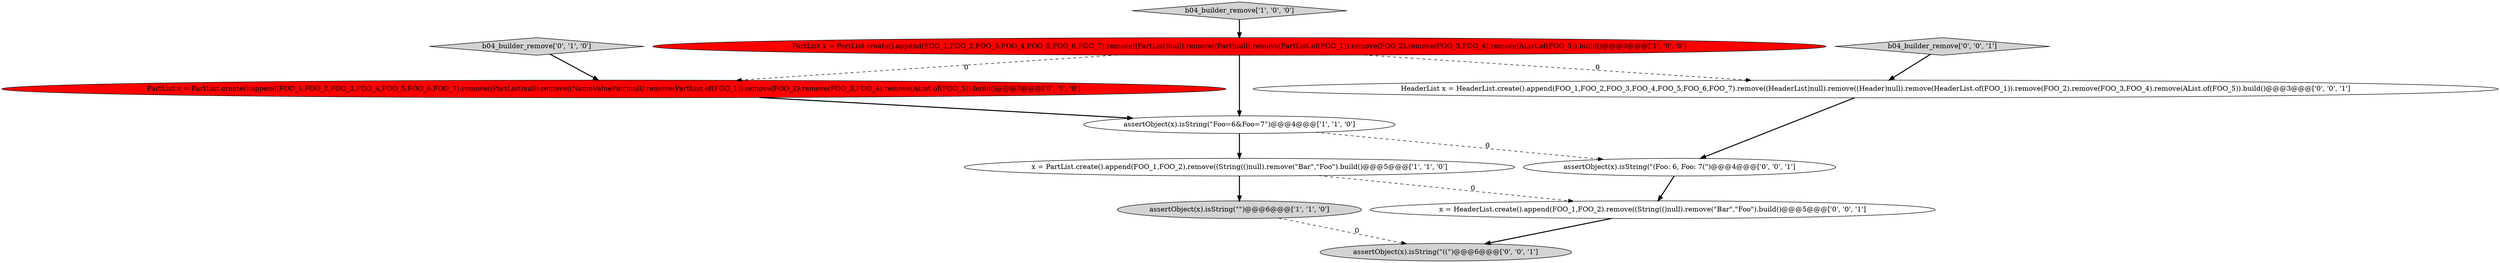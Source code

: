 digraph {
5 [style = filled, label = "b04_builder_remove['0', '1', '0']", fillcolor = lightgray, shape = diamond image = "AAA0AAABBB2BBB"];
7 [style = filled, label = "b04_builder_remove['0', '0', '1']", fillcolor = lightgray, shape = diamond image = "AAA0AAABBB3BBB"];
3 [style = filled, label = "b04_builder_remove['1', '0', '0']", fillcolor = lightgray, shape = diamond image = "AAA0AAABBB1BBB"];
2 [style = filled, label = "PartList x = PartList.create().append(FOO_1,FOO_2,FOO_3,FOO_4,FOO_5,FOO_6,FOO_7).remove((PartList)null).remove((Part)null).remove(PartList.of(FOO_1)).remove(FOO_2).remove(FOO_3,FOO_4).remove(AList.of(FOO_5)).build()@@@3@@@['1', '0', '0']", fillcolor = red, shape = ellipse image = "AAA1AAABBB1BBB"];
8 [style = filled, label = "assertObject(x).isString(\"(Foo: 6, Foo: 7(\")@@@4@@@['0', '0', '1']", fillcolor = white, shape = ellipse image = "AAA0AAABBB3BBB"];
1 [style = filled, label = "assertObject(x).isString(\"Foo=6&Foo=7\")@@@4@@@['1', '1', '0']", fillcolor = white, shape = ellipse image = "AAA0AAABBB1BBB"];
10 [style = filled, label = "assertObject(x).isString(\"((\")@@@6@@@['0', '0', '1']", fillcolor = lightgray, shape = ellipse image = "AAA0AAABBB3BBB"];
11 [style = filled, label = "HeaderList x = HeaderList.create().append(FOO_1,FOO_2,FOO_3,FOO_4,FOO_5,FOO_6,FOO_7).remove((HeaderList)null).remove((Header)null).remove(HeaderList.of(FOO_1)).remove(FOO_2).remove(FOO_3,FOO_4).remove(AList.of(FOO_5)).build()@@@3@@@['0', '0', '1']", fillcolor = white, shape = ellipse image = "AAA0AAABBB3BBB"];
0 [style = filled, label = "assertObject(x).isString(\"\")@@@6@@@['1', '1', '0']", fillcolor = lightgray, shape = ellipse image = "AAA0AAABBB1BBB"];
4 [style = filled, label = "x = PartList.create().append(FOO_1,FOO_2).remove((String(()null).remove(\"Bar\",\"Foo\").build()@@@5@@@['1', '1', '0']", fillcolor = white, shape = ellipse image = "AAA0AAABBB1BBB"];
6 [style = filled, label = "PartList x = PartList.create().append(FOO_1,FOO_2,FOO_3,FOO_4,FOO_5,FOO_6,FOO_7).remove((PartList)null).remove((NameValuePair)null).remove(PartList.of(FOO_1)).remove(FOO_2).remove(FOO_3,FOO_4).remove(AList.of(FOO_5)).build()@@@3@@@['0', '1', '0']", fillcolor = red, shape = ellipse image = "AAA1AAABBB2BBB"];
9 [style = filled, label = "x = HeaderList.create().append(FOO_1,FOO_2).remove((String(()null).remove(\"Bar\",\"Foo\").build()@@@5@@@['0', '0', '1']", fillcolor = white, shape = ellipse image = "AAA0AAABBB3BBB"];
6->1 [style = bold, label=""];
11->8 [style = bold, label=""];
2->11 [style = dashed, label="0"];
1->4 [style = bold, label=""];
1->8 [style = dashed, label="0"];
4->9 [style = dashed, label="0"];
7->11 [style = bold, label=""];
5->6 [style = bold, label=""];
3->2 [style = bold, label=""];
9->10 [style = bold, label=""];
2->1 [style = bold, label=""];
0->10 [style = dashed, label="0"];
4->0 [style = bold, label=""];
8->9 [style = bold, label=""];
2->6 [style = dashed, label="0"];
}
